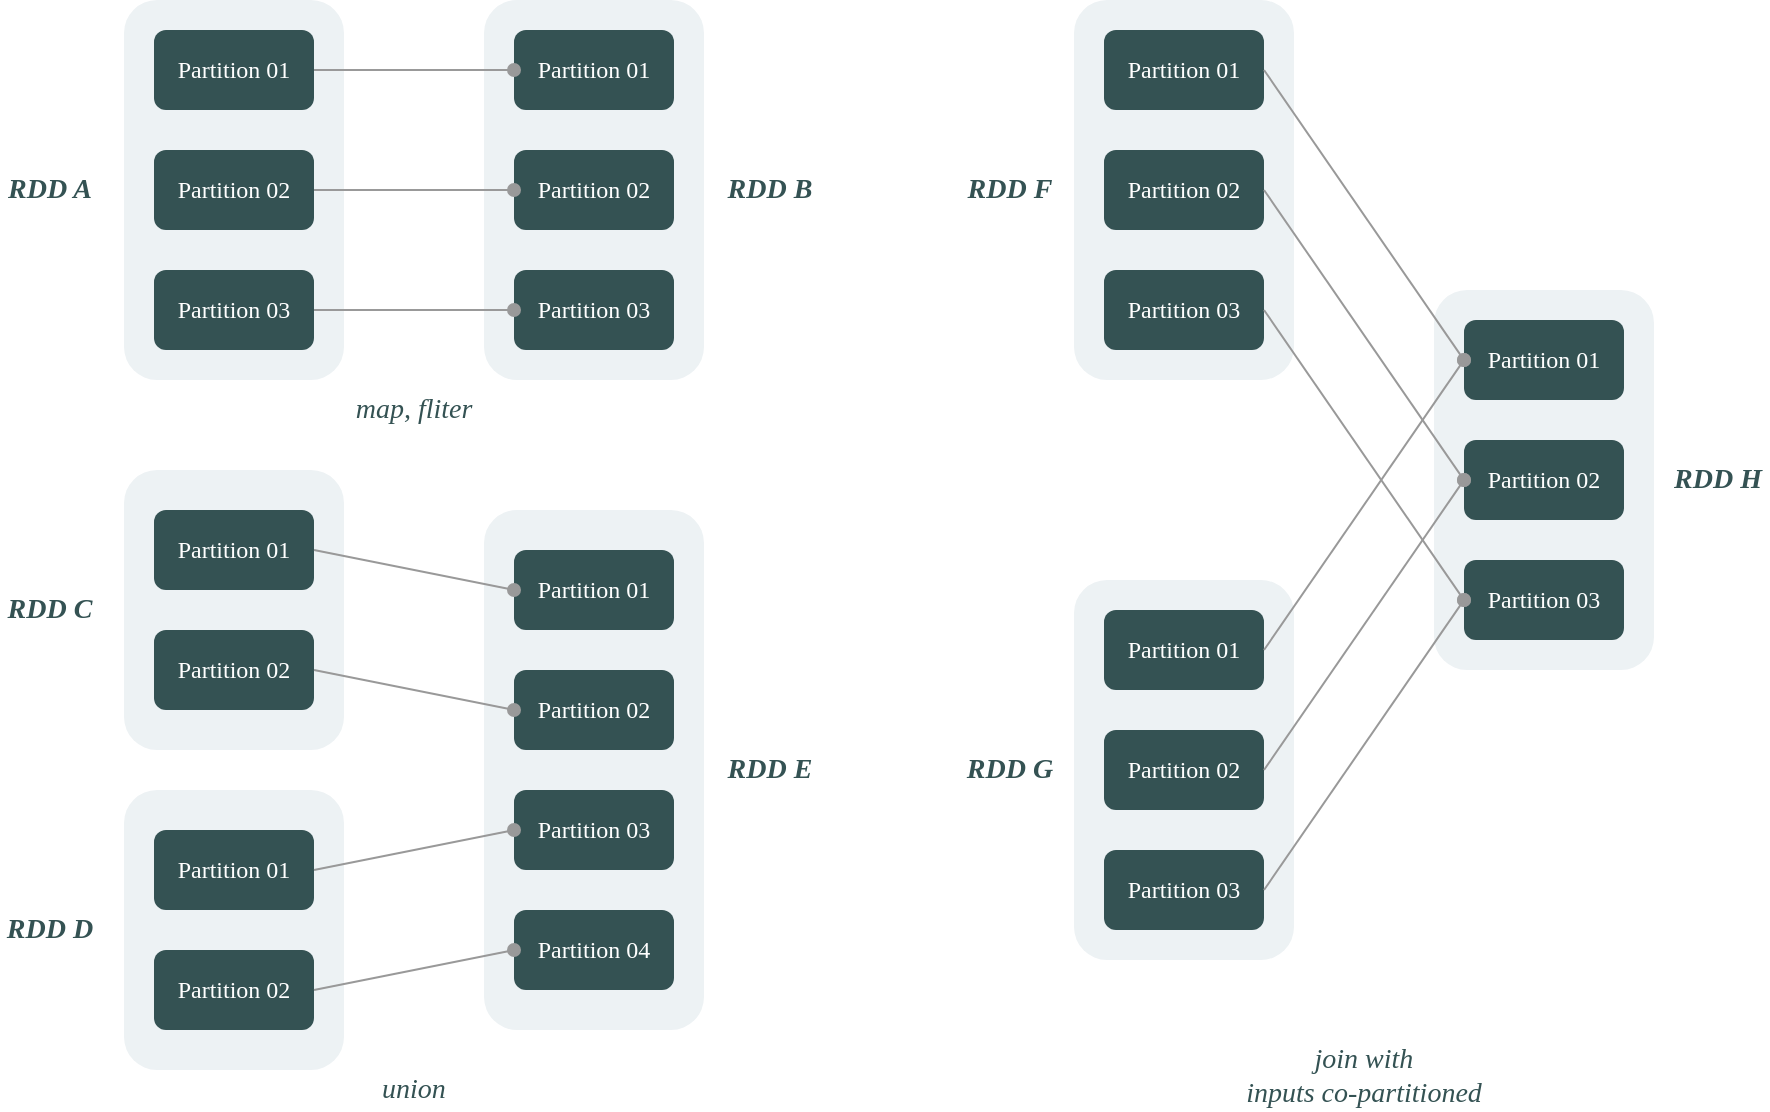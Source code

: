 <mxfile scale="2" border="0">
    <diagram id="0QhtwqMjpmc_AO-MrRb4" name="第 1 页">
        <mxGraphModel dx="1502" dy="863" grid="1" gridSize="10" guides="1" tooltips="1" connect="1" arrows="1" fold="1" page="1" pageScale="1" pageWidth="1654" pageHeight="2336" math="0" shadow="0">
            <root>
                <mxCell id="0"/>
                <mxCell id="1" parent="0"/>
                <mxCell id="244" value="" style="rounded=1;whiteSpace=wrap;html=1;fontFamily=Tahoma;fontSize=12;fontColor=#345253;strokeWidth=2;fillColor=#EDF2F4;strokeColor=none;" parent="1" vertex="1">
                    <mxGeometry x="743" y="185" width="110" height="190" as="geometry"/>
                </mxCell>
                <mxCell id="224" value="" style="rounded=1;whiteSpace=wrap;html=1;fontFamily=Tahoma;fontSize=12;fontColor=#345253;strokeWidth=2;fillColor=#EDF2F4;strokeColor=none;" parent="1" vertex="1">
                    <mxGeometry x="268" y="295" width="110" height="260" as="geometry"/>
                </mxCell>
                <mxCell id="203" value="" style="rounded=1;whiteSpace=wrap;html=1;fontFamily=Tahoma;fontSize=12;fontColor=#345253;strokeWidth=2;fillColor=#EDF2F4;strokeColor=none;" parent="1" vertex="1">
                    <mxGeometry x="268" y="40" width="110" height="190" as="geometry"/>
                </mxCell>
                <mxCell id="192" value="" style="rounded=1;whiteSpace=wrap;html=1;fontFamily=Tahoma;fontSize=12;fontColor=#345253;strokeWidth=2;fillColor=#EDF2F4;strokeColor=none;" parent="1" vertex="1">
                    <mxGeometry x="88" y="40" width="110" height="190" as="geometry"/>
                </mxCell>
                <mxCell id="193" value="&lt;font color=&quot;#ffffff&quot;&gt;Partition 01&lt;/font&gt;" style="rounded=1;whiteSpace=wrap;html=1;fontFamily=Tahoma;fontSize=12;fontColor=#345253;strokeWidth=2;fillColor=#345253;strokeColor=none;" parent="1" vertex="1">
                    <mxGeometry x="103" y="55" width="80" height="40" as="geometry"/>
                </mxCell>
                <mxCell id="194" value="&lt;font color=&quot;#ffffff&quot;&gt;Partition 02&lt;/font&gt;" style="rounded=1;whiteSpace=wrap;html=1;fontFamily=Tahoma;fontSize=12;fontColor=#345253;strokeWidth=2;fillColor=#345253;strokeColor=none;" parent="1" vertex="1">
                    <mxGeometry x="103" y="115" width="80" height="40" as="geometry"/>
                </mxCell>
                <mxCell id="195" value="&lt;font color=&quot;#ffffff&quot;&gt;Partition 03&lt;/font&gt;" style="rounded=1;whiteSpace=wrap;html=1;fontFamily=Tahoma;fontSize=12;fontColor=#345253;strokeWidth=2;fillColor=#345253;strokeColor=none;" parent="1" vertex="1">
                    <mxGeometry x="103" y="175" width="80" height="40" as="geometry"/>
                </mxCell>
                <mxCell id="198" value="&lt;font color=&quot;#ffffff&quot;&gt;Partition 01&lt;/font&gt;" style="rounded=1;whiteSpace=wrap;html=1;fontFamily=Tahoma;fontSize=12;fontColor=#345253;strokeWidth=2;fillColor=#345253;strokeColor=none;" parent="1" vertex="1">
                    <mxGeometry x="283" y="55" width="80" height="40" as="geometry"/>
                </mxCell>
                <mxCell id="199" value="&lt;font color=&quot;#ffffff&quot;&gt;Partition 02&lt;/font&gt;" style="rounded=1;whiteSpace=wrap;html=1;fontFamily=Tahoma;fontSize=12;fontColor=#345253;strokeWidth=2;fillColor=#345253;strokeColor=none;" parent="1" vertex="1">
                    <mxGeometry x="283" y="115" width="80" height="40" as="geometry"/>
                </mxCell>
                <mxCell id="200" value="&lt;font color=&quot;#ffffff&quot;&gt;Partition 03&lt;/font&gt;" style="rounded=1;whiteSpace=wrap;html=1;fontFamily=Tahoma;fontSize=12;fontColor=#345253;strokeWidth=2;fillColor=#345253;strokeColor=none;" parent="1" vertex="1">
                    <mxGeometry x="283" y="175" width="80" height="40" as="geometry"/>
                </mxCell>
                <mxCell id="202" value="map, fliter" style="text;html=1;strokeColor=none;fillColor=none;align=center;verticalAlign=middle;whiteSpace=wrap;rounded=0;fontFamily=Tahoma;fontSize=14;fontColor=#345253;fontStyle=2" parent="1" vertex="1">
                    <mxGeometry x="198" y="235" width="70" height="20" as="geometry"/>
                </mxCell>
                <mxCell id="208" value="" style="rounded=1;whiteSpace=wrap;html=1;fontFamily=Tahoma;fontSize=12;fontColor=#345253;strokeWidth=2;fillColor=#EDF2F4;strokeColor=none;" parent="1" vertex="1">
                    <mxGeometry x="88" y="275" width="110" height="140" as="geometry"/>
                </mxCell>
                <mxCell id="210" value="&lt;font color=&quot;#ffffff&quot;&gt;Partition 01&lt;/font&gt;" style="rounded=1;whiteSpace=wrap;html=1;fontFamily=Tahoma;fontSize=12;fontColor=#345253;strokeWidth=2;fillColor=#345253;strokeColor=none;" parent="1" vertex="1">
                    <mxGeometry x="103" y="295" width="80" height="40" as="geometry"/>
                </mxCell>
                <mxCell id="212" value="&lt;font color=&quot;#ffffff&quot;&gt;Partition 02&lt;/font&gt;" style="rounded=1;whiteSpace=wrap;html=1;fontFamily=Tahoma;fontSize=12;fontColor=#345253;strokeWidth=2;fillColor=#345253;strokeColor=none;" parent="1" vertex="1">
                    <mxGeometry x="103" y="355" width="80" height="40" as="geometry"/>
                </mxCell>
                <mxCell id="221" value="" style="rounded=1;whiteSpace=wrap;html=1;fontFamily=Tahoma;fontSize=12;fontColor=#345253;strokeWidth=2;fillColor=#EDF2F4;strokeColor=none;" parent="1" vertex="1">
                    <mxGeometry x="88" y="435" width="110" height="140" as="geometry"/>
                </mxCell>
                <mxCell id="222" value="&lt;font color=&quot;#ffffff&quot;&gt;Partition 01&lt;/font&gt;" style="rounded=1;whiteSpace=wrap;html=1;fontFamily=Tahoma;fontSize=12;fontColor=#345253;strokeWidth=2;fillColor=#345253;strokeColor=none;" parent="1" vertex="1">
                    <mxGeometry x="103" y="455" width="80" height="40" as="geometry"/>
                </mxCell>
                <mxCell id="223" value="&lt;font color=&quot;#ffffff&quot;&gt;Partition 02&lt;/font&gt;" style="rounded=1;whiteSpace=wrap;html=1;fontFamily=Tahoma;fontSize=12;fontColor=#345253;strokeWidth=2;fillColor=#345253;strokeColor=none;" parent="1" vertex="1">
                    <mxGeometry x="103" y="515" width="80" height="40" as="geometry"/>
                </mxCell>
                <mxCell id="225" value="&lt;font color=&quot;#ffffff&quot;&gt;Partition 01&lt;/font&gt;" style="rounded=1;whiteSpace=wrap;html=1;fontFamily=Tahoma;fontSize=12;fontColor=#345253;strokeWidth=2;fillColor=#345253;strokeColor=none;" parent="1" vertex="1">
                    <mxGeometry x="283" y="315" width="80" height="40" as="geometry"/>
                </mxCell>
                <mxCell id="226" value="&lt;font color=&quot;#ffffff&quot;&gt;Partition 02&lt;/font&gt;" style="rounded=1;whiteSpace=wrap;html=1;fontFamily=Tahoma;fontSize=12;fontColor=#345253;strokeWidth=2;fillColor=#345253;strokeColor=none;" parent="1" vertex="1">
                    <mxGeometry x="283" y="375" width="80" height="40" as="geometry"/>
                </mxCell>
                <mxCell id="227" value="&lt;font color=&quot;#ffffff&quot;&gt;Partition 03&lt;/font&gt;" style="rounded=1;whiteSpace=wrap;html=1;fontFamily=Tahoma;fontSize=12;fontColor=#345253;strokeWidth=2;fillColor=#345253;strokeColor=none;" parent="1" vertex="1">
                    <mxGeometry x="283" y="435" width="80" height="40" as="geometry"/>
                </mxCell>
                <mxCell id="228" value="&lt;font color=&quot;#ffffff&quot;&gt;Partition 04&lt;/font&gt;" style="rounded=1;whiteSpace=wrap;html=1;fontFamily=Tahoma;fontSize=12;fontColor=#345253;strokeWidth=2;fillColor=#345253;strokeColor=none;" parent="1" vertex="1">
                    <mxGeometry x="283" y="495" width="80" height="40" as="geometry"/>
                </mxCell>
                <mxCell id="230" value="union" style="text;html=1;strokeColor=none;fillColor=none;align=center;verticalAlign=middle;whiteSpace=wrap;rounded=0;fontFamily=Tahoma;fontSize=14;fontColor=#345253;fontStyle=2" parent="1" vertex="1">
                    <mxGeometry x="198" y="575" width="70" height="20" as="geometry"/>
                </mxCell>
                <mxCell id="236" value="" style="rounded=1;whiteSpace=wrap;html=1;fontFamily=Tahoma;fontSize=12;fontColor=#345253;strokeWidth=2;fillColor=#EDF2F4;strokeColor=none;" parent="1" vertex="1">
                    <mxGeometry x="563" y="40" width="110" height="190" as="geometry"/>
                </mxCell>
                <mxCell id="237" value="&lt;font color=&quot;#ffffff&quot;&gt;Partition 01&lt;/font&gt;" style="rounded=1;whiteSpace=wrap;html=1;fontFamily=Tahoma;fontSize=12;fontColor=#345253;strokeWidth=2;fillColor=#345253;strokeColor=none;" parent="1" vertex="1">
                    <mxGeometry x="578" y="55" width="80" height="40" as="geometry"/>
                </mxCell>
                <mxCell id="238" value="&lt;font color=&quot;#ffffff&quot;&gt;Partition 02&lt;/font&gt;" style="rounded=1;whiteSpace=wrap;html=1;fontFamily=Tahoma;fontSize=12;fontColor=#345253;strokeWidth=2;fillColor=#345253;strokeColor=none;" parent="1" vertex="1">
                    <mxGeometry x="578" y="115" width="80" height="40" as="geometry"/>
                </mxCell>
                <mxCell id="239" value="&lt;font color=&quot;#ffffff&quot;&gt;Partition 03&lt;/font&gt;" style="rounded=1;whiteSpace=wrap;html=1;fontFamily=Tahoma;fontSize=12;fontColor=#345253;strokeWidth=2;fillColor=#345253;strokeColor=none;" parent="1" vertex="1">
                    <mxGeometry x="578" y="175" width="80" height="40" as="geometry"/>
                </mxCell>
                <mxCell id="240" value="" style="rounded=1;whiteSpace=wrap;html=1;fontFamily=Tahoma;fontSize=12;fontColor=#345253;strokeWidth=2;fillColor=#EDF2F4;strokeColor=none;" parent="1" vertex="1">
                    <mxGeometry x="563" y="330" width="110" height="190" as="geometry"/>
                </mxCell>
                <mxCell id="241" value="&lt;font color=&quot;#ffffff&quot;&gt;Partition 01&lt;/font&gt;" style="rounded=1;whiteSpace=wrap;html=1;fontFamily=Tahoma;fontSize=12;fontColor=#345253;strokeWidth=2;fillColor=#345253;strokeColor=none;" parent="1" vertex="1">
                    <mxGeometry x="578" y="345" width="80" height="40" as="geometry"/>
                </mxCell>
                <mxCell id="242" value="&lt;font color=&quot;#ffffff&quot;&gt;Partition 02&lt;/font&gt;" style="rounded=1;whiteSpace=wrap;html=1;fontFamily=Tahoma;fontSize=12;fontColor=#345253;strokeWidth=2;fillColor=#345253;strokeColor=none;" parent="1" vertex="1">
                    <mxGeometry x="578" y="405" width="80" height="40" as="geometry"/>
                </mxCell>
                <mxCell id="243" value="&lt;font color=&quot;#ffffff&quot;&gt;Partition 03&lt;/font&gt;" style="rounded=1;whiteSpace=wrap;html=1;fontFamily=Tahoma;fontSize=12;fontColor=#345253;strokeWidth=2;fillColor=#345253;strokeColor=none;" parent="1" vertex="1">
                    <mxGeometry x="578" y="465" width="80" height="40" as="geometry"/>
                </mxCell>
                <mxCell id="245" value="&lt;font color=&quot;#ffffff&quot;&gt;Partition 01&lt;/font&gt;" style="rounded=1;whiteSpace=wrap;html=1;fontFamily=Tahoma;fontSize=12;fontColor=#345253;strokeWidth=2;fillColor=#345253;strokeColor=none;" parent="1" vertex="1">
                    <mxGeometry x="758" y="200" width="80" height="40" as="geometry"/>
                </mxCell>
                <mxCell id="246" value="&lt;font color=&quot;#ffffff&quot;&gt;Partition 02&lt;/font&gt;" style="rounded=1;whiteSpace=wrap;html=1;fontFamily=Tahoma;fontSize=12;fontColor=#345253;strokeWidth=2;fillColor=#345253;strokeColor=none;" parent="1" vertex="1">
                    <mxGeometry x="758" y="260" width="80" height="40" as="geometry"/>
                </mxCell>
                <mxCell id="247" value="&lt;font color=&quot;#ffffff&quot;&gt;Partition 03&lt;/font&gt;" style="rounded=1;whiteSpace=wrap;html=1;fontFamily=Tahoma;fontSize=12;fontColor=#345253;strokeWidth=2;fillColor=#345253;strokeColor=none;" parent="1" vertex="1">
                    <mxGeometry x="758" y="320" width="80" height="40" as="geometry"/>
                </mxCell>
                <mxCell id="254" value="join with&lt;br&gt;inputs co-partitioned" style="text;html=1;strokeColor=none;fillColor=none;align=center;verticalAlign=middle;whiteSpace=wrap;rounded=0;fontFamily=Tahoma;fontSize=14;fontColor=#345253;fontStyle=2" parent="1" vertex="1">
                    <mxGeometry x="633" y="560" width="150" height="35" as="geometry"/>
                </mxCell>
                <mxCell id="258" value="&lt;b&gt;&lt;i&gt;RDD B&lt;/i&gt;&lt;/b&gt;" style="text;html=1;strokeColor=none;fillColor=none;align=center;verticalAlign=middle;whiteSpace=wrap;rounded=0;fontFamily=Tahoma;fontSize=14;fontColor=#345253;" parent="1" vertex="1">
                    <mxGeometry x="386" y="125" width="50" height="20" as="geometry"/>
                </mxCell>
                <mxCell id="259" value="&lt;b&gt;&lt;i&gt;RDD E&lt;/i&gt;&lt;/b&gt;" style="text;html=1;strokeColor=none;fillColor=none;align=center;verticalAlign=middle;whiteSpace=wrap;rounded=0;fontFamily=Tahoma;fontSize=14;fontColor=#345253;" parent="1" vertex="1">
                    <mxGeometry x="386" y="415" width="50" height="20" as="geometry"/>
                </mxCell>
                <mxCell id="260" value="&lt;b&gt;&lt;i&gt;RDD G&lt;/i&gt;&lt;/b&gt;" style="text;html=1;strokeColor=none;fillColor=none;align=center;verticalAlign=middle;whiteSpace=wrap;rounded=0;fontFamily=Tahoma;fontSize=14;fontColor=#345253;" parent="1" vertex="1">
                    <mxGeometry x="506" y="415" width="50" height="20" as="geometry"/>
                </mxCell>
                <mxCell id="261" value="&lt;b&gt;&lt;i&gt;RDD F&lt;/i&gt;&lt;/b&gt;" style="text;html=1;strokeColor=none;fillColor=none;align=center;verticalAlign=middle;whiteSpace=wrap;rounded=0;fontFamily=Tahoma;fontSize=14;fontColor=#345253;" parent="1" vertex="1">
                    <mxGeometry x="506" y="125" width="50" height="20" as="geometry"/>
                </mxCell>
                <mxCell id="262" value="&lt;b&gt;&lt;i&gt;RDD H&lt;/i&gt;&lt;/b&gt;" style="text;html=1;strokeColor=none;fillColor=none;align=center;verticalAlign=middle;whiteSpace=wrap;rounded=0;fontFamily=Tahoma;fontSize=14;fontColor=#345253;" parent="1" vertex="1">
                    <mxGeometry x="860" y="270" width="50" height="20" as="geometry"/>
                </mxCell>
                <mxCell id="263" value="&lt;b&gt;&lt;i&gt;RDD A&lt;/i&gt;&lt;/b&gt;" style="text;html=1;strokeColor=none;fillColor=none;align=center;verticalAlign=middle;whiteSpace=wrap;rounded=0;fontFamily=Tahoma;fontSize=14;fontColor=#345253;" parent="1" vertex="1">
                    <mxGeometry x="26" y="125" width="50" height="20" as="geometry"/>
                </mxCell>
                <mxCell id="264" value="&lt;b&gt;&lt;i&gt;RDD C&lt;/i&gt;&lt;/b&gt;" style="text;html=1;strokeColor=none;fillColor=none;align=center;verticalAlign=middle;whiteSpace=wrap;rounded=0;fontFamily=Tahoma;fontSize=14;fontColor=#345253;" parent="1" vertex="1">
                    <mxGeometry x="26" y="335" width="50" height="20" as="geometry"/>
                </mxCell>
                <mxCell id="265" value="&lt;b&gt;&lt;i&gt;RDD D&lt;/i&gt;&lt;/b&gt;" style="text;html=1;strokeColor=none;fillColor=none;align=center;verticalAlign=middle;whiteSpace=wrap;rounded=0;fontFamily=Tahoma;fontSize=14;fontColor=#345253;" parent="1" vertex="1">
                    <mxGeometry x="26" y="495" width="50" height="20" as="geometry"/>
                </mxCell>
                <mxCell id="204" style="edgeStyle=none;rounded=0;orthogonalLoop=1;jettySize=auto;html=1;exitX=1;exitY=0.5;exitDx=0;exitDy=0;entryX=0;entryY=0.5;entryDx=0;entryDy=0;fontFamily=Tahoma;fontSize=14;fontColor=#345253;endArrow=oval;endFill=1;strokeWidth=1;strokeColor=#999999;" parent="1" source="193" target="198" edge="1">
                    <mxGeometry relative="1" as="geometry"/>
                </mxCell>
                <mxCell id="205" style="edgeStyle=none;rounded=0;orthogonalLoop=1;jettySize=auto;html=1;entryX=0;entryY=0.5;entryDx=0;entryDy=0;fontFamily=Tahoma;fontSize=14;fontColor=#345253;endArrow=oval;endFill=1;strokeWidth=1;strokeColor=#999999;" parent="1" source="194" target="199" edge="1">
                    <mxGeometry relative="1" as="geometry"/>
                </mxCell>
                <mxCell id="206" style="edgeStyle=none;rounded=0;orthogonalLoop=1;jettySize=auto;html=1;entryX=0;entryY=0.5;entryDx=0;entryDy=0;fontFamily=Tahoma;fontSize=14;fontColor=#345253;endArrow=oval;endFill=1;strokeWidth=1;strokeColor=#999999;" parent="1" source="195" target="200" edge="1">
                    <mxGeometry relative="1" as="geometry"/>
                </mxCell>
                <mxCell id="231" style="edgeStyle=none;rounded=0;orthogonalLoop=1;jettySize=auto;html=1;exitX=1;exitY=0.5;exitDx=0;exitDy=0;entryX=0;entryY=0.5;entryDx=0;entryDy=0;fontFamily=Tahoma;fontSize=14;fontColor=#345253;endArrow=oval;endFill=1;strokeColor=#999999;strokeWidth=1;" parent="1" source="210" target="225" edge="1">
                    <mxGeometry relative="1" as="geometry"/>
                </mxCell>
                <mxCell id="232" style="edgeStyle=none;rounded=0;orthogonalLoop=1;jettySize=auto;html=1;exitX=1;exitY=0.5;exitDx=0;exitDy=0;entryX=0;entryY=0.5;entryDx=0;entryDy=0;fontFamily=Tahoma;fontSize=14;fontColor=#345253;endArrow=oval;endFill=1;strokeColor=#999999;strokeWidth=1;" parent="1" source="212" target="226" edge="1">
                    <mxGeometry relative="1" as="geometry"/>
                </mxCell>
                <mxCell id="233" style="edgeStyle=none;rounded=0;orthogonalLoop=1;jettySize=auto;html=1;exitX=1;exitY=0.5;exitDx=0;exitDy=0;entryX=0;entryY=0.5;entryDx=0;entryDy=0;fontFamily=Tahoma;fontSize=14;fontColor=#345253;endArrow=oval;endFill=1;strokeColor=#999999;strokeWidth=1;" parent="1" source="222" target="227" edge="1">
                    <mxGeometry relative="1" as="geometry"/>
                </mxCell>
                <mxCell id="234" style="edgeStyle=none;rounded=0;orthogonalLoop=1;jettySize=auto;html=1;exitX=1;exitY=0.5;exitDx=0;exitDy=0;entryX=0;entryY=0.5;entryDx=0;entryDy=0;fontFamily=Tahoma;fontSize=14;fontColor=#345253;endArrow=oval;endFill=1;strokeColor=#999999;strokeWidth=1;" parent="1" source="223" target="228" edge="1">
                    <mxGeometry relative="1" as="geometry"/>
                </mxCell>
                <mxCell id="248" style="edgeStyle=none;rounded=0;orthogonalLoop=1;jettySize=auto;html=1;exitX=1;exitY=0.5;exitDx=0;exitDy=0;entryX=0;entryY=0.5;entryDx=0;entryDy=0;fontFamily=Tahoma;fontSize=14;fontColor=#345253;endArrow=oval;endFill=1;strokeColor=#999999;strokeWidth=1;" parent="1" source="237" target="245" edge="1">
                    <mxGeometry relative="1" as="geometry"/>
                </mxCell>
                <mxCell id="249" style="edgeStyle=none;rounded=0;orthogonalLoop=1;jettySize=auto;html=1;exitX=1;exitY=0.5;exitDx=0;exitDy=0;entryX=0;entryY=0.5;entryDx=0;entryDy=0;fontFamily=Tahoma;fontSize=14;fontColor=#345253;endArrow=oval;endFill=1;strokeColor=#999999;strokeWidth=1;" parent="1" source="238" target="246" edge="1">
                    <mxGeometry relative="1" as="geometry"/>
                </mxCell>
                <mxCell id="250" style="edgeStyle=none;rounded=0;orthogonalLoop=1;jettySize=auto;html=1;exitX=1;exitY=0.5;exitDx=0;exitDy=0;entryX=0;entryY=0.5;entryDx=0;entryDy=0;fontFamily=Tahoma;fontSize=14;fontColor=#345253;endArrow=oval;endFill=1;strokeColor=#999999;strokeWidth=1;" parent="1" source="239" target="247" edge="1">
                    <mxGeometry relative="1" as="geometry"/>
                </mxCell>
                <mxCell id="251" style="edgeStyle=none;rounded=0;orthogonalLoop=1;jettySize=auto;html=1;exitX=1;exitY=0.5;exitDx=0;exitDy=0;entryX=0;entryY=0.5;entryDx=0;entryDy=0;fontFamily=Tahoma;fontSize=14;fontColor=#345253;endArrow=oval;endFill=1;strokeColor=#999999;strokeWidth=1;" parent="1" source="241" target="245" edge="1">
                    <mxGeometry relative="1" as="geometry"/>
                </mxCell>
                <mxCell id="252" style="edgeStyle=none;rounded=0;orthogonalLoop=1;jettySize=auto;html=1;exitX=1;exitY=0.5;exitDx=0;exitDy=0;entryX=0;entryY=0.5;entryDx=0;entryDy=0;fontFamily=Tahoma;fontSize=14;fontColor=#345253;endArrow=oval;endFill=1;strokeColor=#999999;strokeWidth=1;" parent="1" source="242" target="246" edge="1">
                    <mxGeometry relative="1" as="geometry"/>
                </mxCell>
                <mxCell id="253" style="edgeStyle=none;rounded=0;orthogonalLoop=1;jettySize=auto;html=1;exitX=1;exitY=0.5;exitDx=0;exitDy=0;entryX=0;entryY=0.5;entryDx=0;entryDy=0;fontFamily=Tahoma;fontSize=14;fontColor=#345253;endArrow=oval;endFill=1;strokeColor=#999999;strokeWidth=1;" parent="1" source="243" target="247" edge="1">
                    <mxGeometry relative="1" as="geometry"/>
                </mxCell>
            </root>
        </mxGraphModel>
    </diagram>
</mxfile>